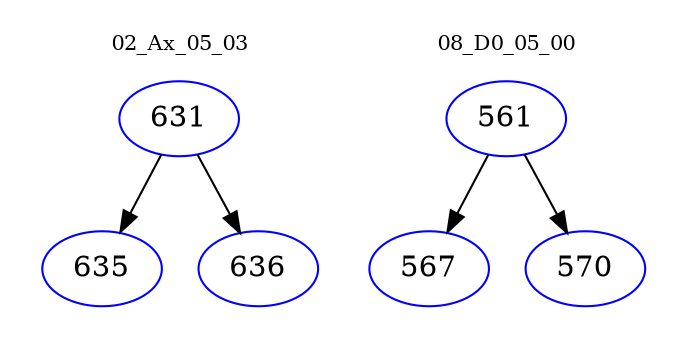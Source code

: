digraph{
subgraph cluster_0 {
color = white
label = "02_Ax_05_03";
fontsize=10;
T0_631 [label="631", color="blue"]
T0_631 -> T0_635 [color="black"]
T0_635 [label="635", color="blue"]
T0_631 -> T0_636 [color="black"]
T0_636 [label="636", color="blue"]
}
subgraph cluster_1 {
color = white
label = "08_D0_05_00";
fontsize=10;
T1_561 [label="561", color="blue"]
T1_561 -> T1_567 [color="black"]
T1_567 [label="567", color="blue"]
T1_561 -> T1_570 [color="black"]
T1_570 [label="570", color="blue"]
}
}
